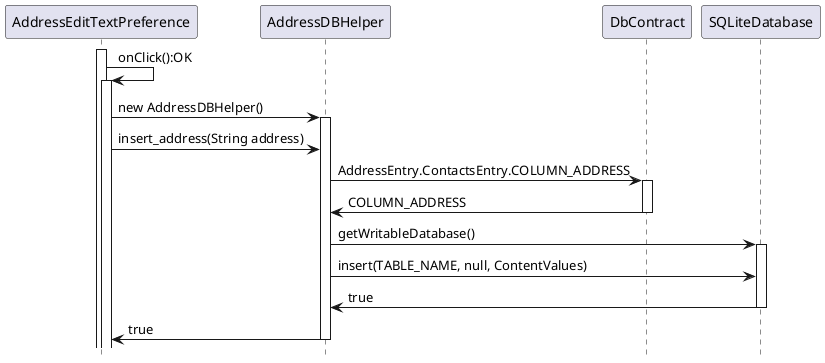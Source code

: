 @startuml
activate AddressEditTextPreference
AddressEditTextPreference->AddressEditTextPreference:onClick():OK
activate AddressEditTextPreference
AddressEditTextPreference->AddressDBHelper:new AddressDBHelper()
activate AddressDBHelper
AddressEditTextPreference->AddressDBHelper:insert_address(String address)
AddressDBHelper->DbContract:AddressEntry.ContactsEntry.COLUMN_ADDRESS
activate DbContract
DbContract->AddressDBHelper:COLUMN_ADDRESS
deactivate DbContract
AddressDBHelper->SQLiteDatabase:getWritableDatabase()
activate SQLiteDatabase
AddressDBHelper->SQLiteDatabase:insert(TABLE_NAME, null, ContentValues)
SQLiteDatabase->AddressDBHelper:true
deactivate SQLiteDatabase
AddressDBHelper->AddressEditTextPreference: true
deactivate AddressDBHelper
hide footbox
@enduml